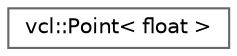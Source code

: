 digraph "Graphical Class Hierarchy"
{
 // LATEX_PDF_SIZE
  bgcolor="transparent";
  edge [fontname=Helvetica,fontsize=10,labelfontname=Helvetica,labelfontsize=10];
  node [fontname=Helvetica,fontsize=10,shape=box,height=0.2,width=0.4];
  rankdir="LR";
  Node0 [label="vcl::Point\< float \>",height=0.2,width=0.4,color="grey40", fillcolor="white", style="filled",URL="$classvcl_1_1Point.html",tooltip=" "];
}
